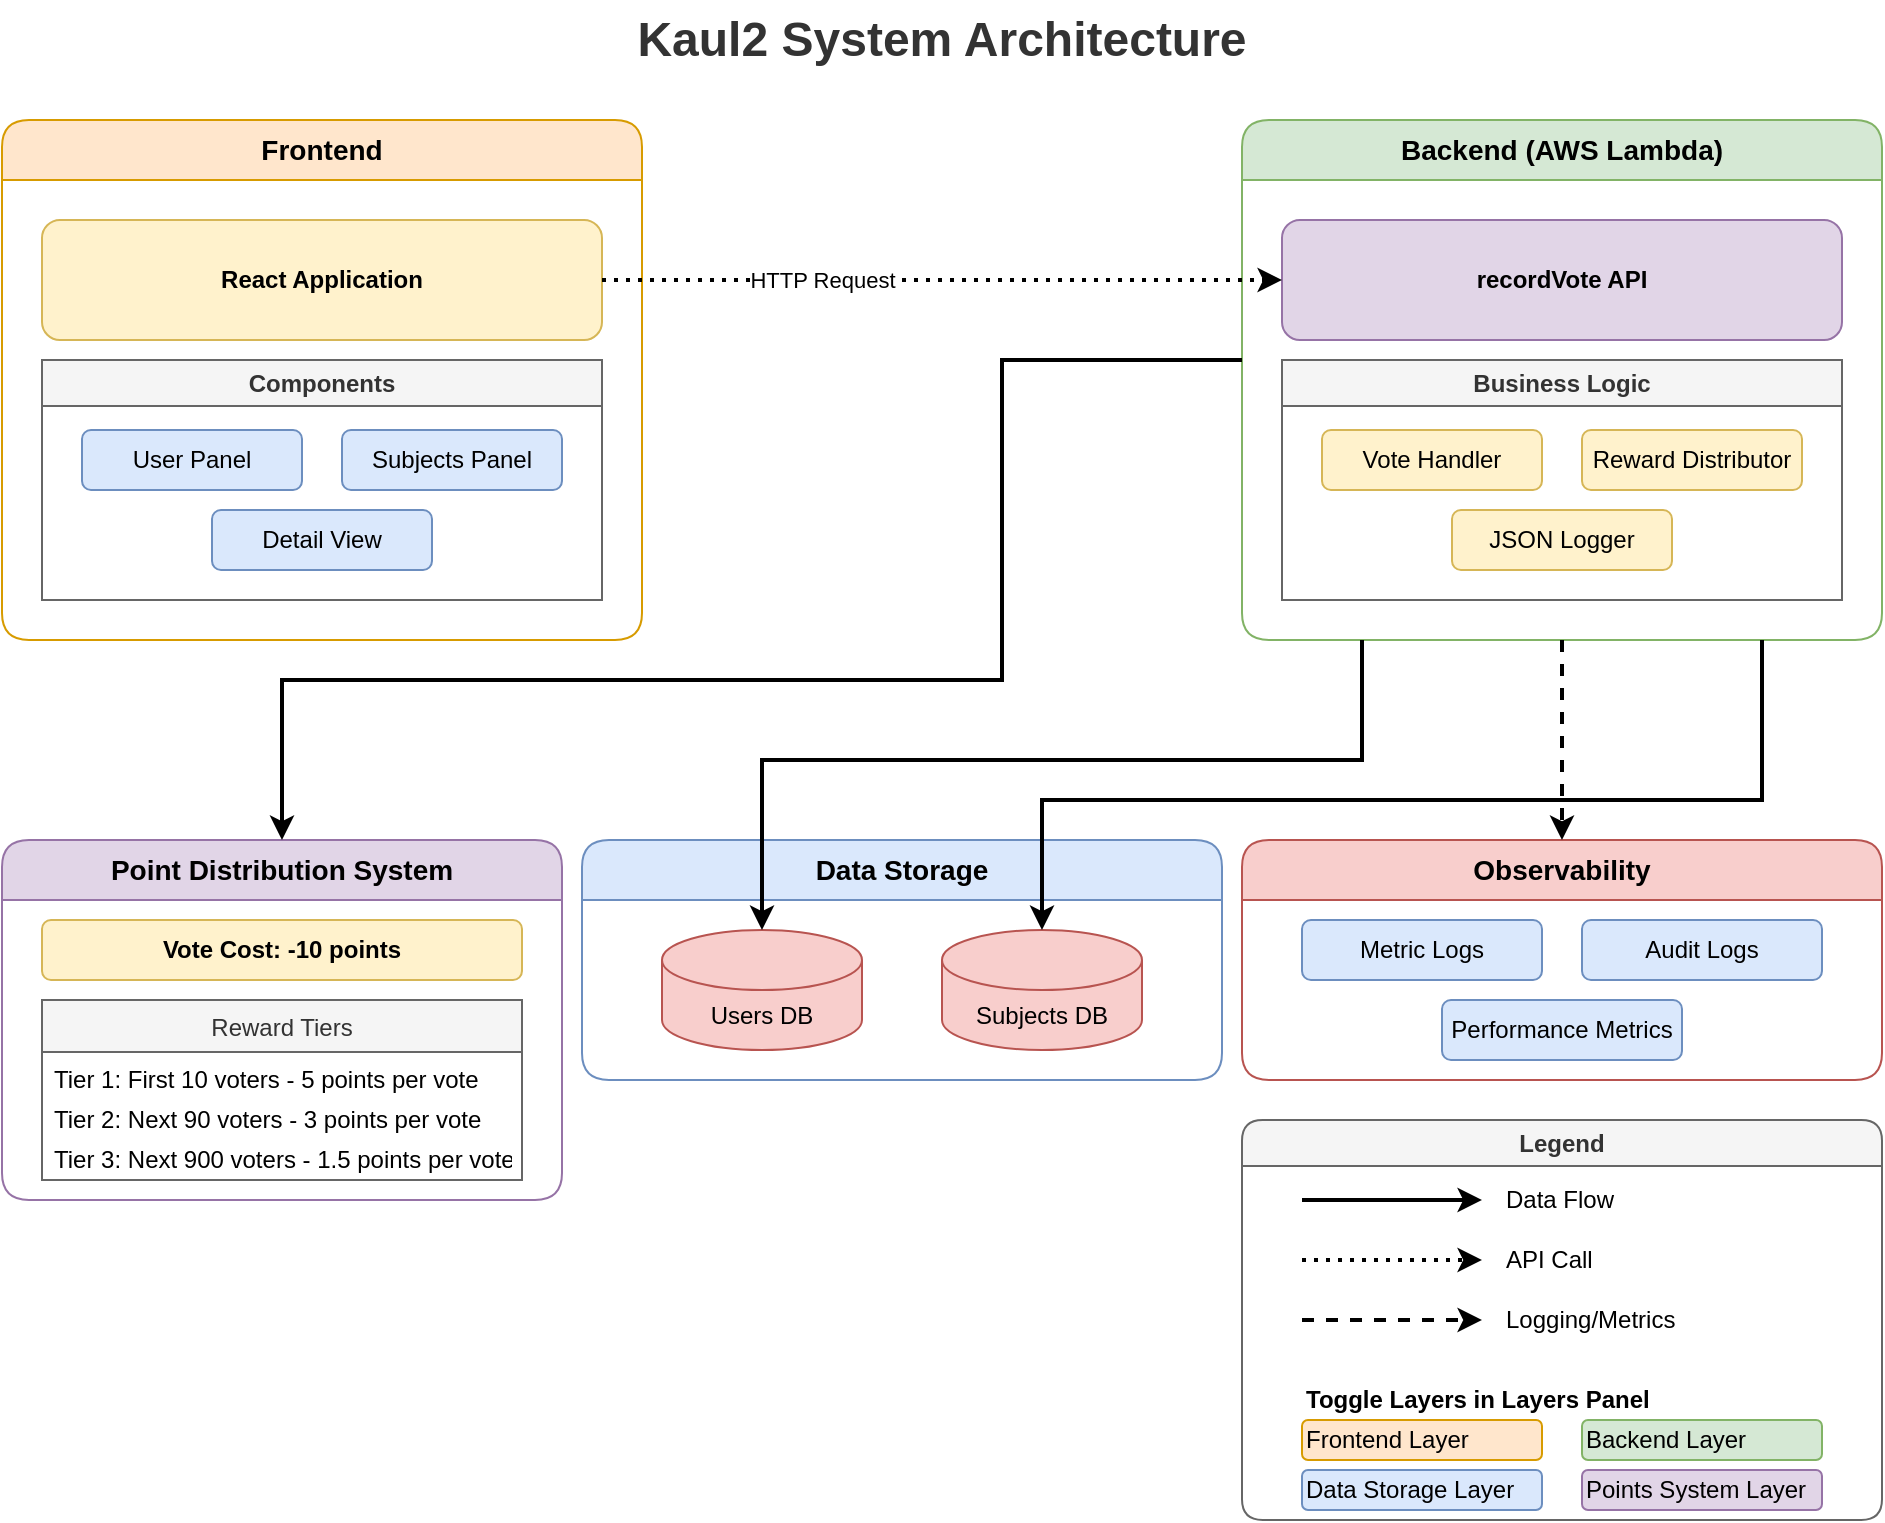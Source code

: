 <mxfile version="25.0.2">
  <diagram name="Kaul2 System Architecture" id="udNeGFP87VX4iA-8KNEd">
    <mxGraphModel dx="1100" dy="756" grid="1" gridSize="10" guides="1" tooltips="1" connect="1" arrows="1" fold="1" page="1" pageScale="1" pageWidth="1169" pageHeight="827" math="0" shadow="0">
      <root>
        <mxCell id="0" />
        <mxCell id="1" parent="0" />
        <object label="1. Title" id="W76z5c9AA6Eu4ahBpAfQ-140">
          <mxCell parent="0" />
        </object>
        <mxCell id="W76z5c9AA6Eu4ahBpAfQ-141" value="Kaul2 System Architecture" style="text;html=1;strokeColor=none;fillColor=none;align=center;verticalAlign=middle;whiteSpace=wrap;rounded=0;fontSize=24;fontStyle=1;fontColor=#333333;" vertex="1" parent="W76z5c9AA6Eu4ahBpAfQ-140">
          <mxGeometry x="350" y="20" width="400" height="40" as="geometry" />
        </mxCell>
        <object label="2. Frontend" id="W76z5c9AA6Eu4ahBpAfQ-142">
          <mxCell parent="0" />
        </object>
        <mxCell id="W76z5c9AA6Eu4ahBpAfQ-143" value="Frontend" style="swimlane;whiteSpace=wrap;html=1;fillColor=#ffe6cc;strokeColor=#d79b00;rounded=1;fontStyle=1;fontSize=14;startSize=30;" vertex="1" parent="W76z5c9AA6Eu4ahBpAfQ-142">
          <mxGeometry x="80" y="80" width="320" height="260" as="geometry" />
        </mxCell>
        <mxCell id="W76z5c9AA6Eu4ahBpAfQ-144" value="React Application" style="rounded=1;whiteSpace=wrap;html=1;fillColor=#fff2cc;strokeColor=#d6b656;fontStyle=1;" vertex="1" parent="W76z5c9AA6Eu4ahBpAfQ-142">
          <mxGeometry x="100" y="130" width="280" height="60" as="geometry" />
        </mxCell>
        <mxCell id="W76z5c9AA6Eu4ahBpAfQ-145" value="Components" style="swimlane;whiteSpace=wrap;html=1;startSize=23;fillColor=#f5f5f5;strokeColor=#666666;fontColor=#333333;" vertex="1" parent="W76z5c9AA6Eu4ahBpAfQ-142">
          <mxGeometry x="100" y="200" width="280" height="120" as="geometry" />
        </mxCell>
        <mxCell id="W76z5c9AA6Eu4ahBpAfQ-146" value="User Panel" style="rounded=1;whiteSpace=wrap;html=1;fillColor=#dae8fc;strokeColor=#6c8ebf;" vertex="1" parent="W76z5c9AA6Eu4ahBpAfQ-142">
          <mxGeometry x="120" y="235" width="110" height="30" as="geometry" />
        </mxCell>
        <mxCell id="W76z5c9AA6Eu4ahBpAfQ-147" value="Subjects Panel" style="rounded=1;whiteSpace=wrap;html=1;fillColor=#dae8fc;strokeColor=#6c8ebf;" vertex="1" parent="W76z5c9AA6Eu4ahBpAfQ-142">
          <mxGeometry x="250" y="235" width="110" height="30" as="geometry" />
        </mxCell>
        <mxCell id="W76z5c9AA6Eu4ahBpAfQ-148" value="Detail View" style="rounded=1;whiteSpace=wrap;html=1;fillColor=#dae8fc;strokeColor=#6c8ebf;" vertex="1" parent="W76z5c9AA6Eu4ahBpAfQ-142">
          <mxGeometry x="185" y="275" width="110" height="30" as="geometry" />
        </mxCell>
        <object label="3. Backend" id="W76z5c9AA6Eu4ahBpAfQ-149">
          <mxCell parent="0" />
        </object>
        <mxCell id="W76z5c9AA6Eu4ahBpAfQ-150" value="Backend (AWS Lambda)" style="swimlane;whiteSpace=wrap;html=1;fillColor=#d5e8d4;strokeColor=#82b366;rounded=1;fontStyle=1;fontSize=14;startSize=30;" vertex="1" parent="W76z5c9AA6Eu4ahBpAfQ-149">
          <mxGeometry x="700" y="80" width="320" height="260" as="geometry" />
        </mxCell>
        <mxCell id="W76z5c9AA6Eu4ahBpAfQ-151" value="recordVote API" style="rounded=1;whiteSpace=wrap;html=1;fillColor=#e1d5e7;strokeColor=#9673a6;fontStyle=1;" vertex="1" parent="W76z5c9AA6Eu4ahBpAfQ-149">
          <mxGeometry x="720" y="130" width="280" height="60" as="geometry" />
        </mxCell>
        <mxCell id="W76z5c9AA6Eu4ahBpAfQ-152" value="Business Logic" style="swimlane;whiteSpace=wrap;html=1;startSize=23;fillColor=#f5f5f5;strokeColor=#666666;fontColor=#333333;" vertex="1" parent="W76z5c9AA6Eu4ahBpAfQ-149">
          <mxGeometry x="720" y="200" width="280" height="120" as="geometry" />
        </mxCell>
        <mxCell id="W76z5c9AA6Eu4ahBpAfQ-153" value="Vote Handler" style="rounded=1;whiteSpace=wrap;html=1;fillColor=#fff2cc;strokeColor=#d6b656;" vertex="1" parent="W76z5c9AA6Eu4ahBpAfQ-149">
          <mxGeometry x="740" y="235" width="110" height="30" as="geometry" />
        </mxCell>
        <mxCell id="W76z5c9AA6Eu4ahBpAfQ-154" value="Reward Distributor" style="rounded=1;whiteSpace=wrap;html=1;fillColor=#fff2cc;strokeColor=#d6b656;" vertex="1" parent="W76z5c9AA6Eu4ahBpAfQ-149">
          <mxGeometry x="870" y="235" width="110" height="30" as="geometry" />
        </mxCell>
        <mxCell id="W76z5c9AA6Eu4ahBpAfQ-155" value="JSON Logger" style="rounded=1;whiteSpace=wrap;html=1;fillColor=#fff2cc;strokeColor=#d6b656;" vertex="1" parent="W76z5c9AA6Eu4ahBpAfQ-149">
          <mxGeometry x="805" y="275" width="110" height="30" as="geometry" />
        </mxCell>
        <object label="4. Data Storage" id="W76z5c9AA6Eu4ahBpAfQ-156">
          <mxCell parent="0" />
        </object>
        <mxCell id="W76z5c9AA6Eu4ahBpAfQ-157" value="Data Storage" style="swimlane;whiteSpace=wrap;html=1;fillColor=#dae8fc;strokeColor=#6c8ebf;rounded=1;fontStyle=1;fontSize=14;startSize=30;" vertex="1" parent="W76z5c9AA6Eu4ahBpAfQ-156">
          <mxGeometry x="370" y="440" width="320" height="120" as="geometry" />
        </mxCell>
        <mxCell id="W76z5c9AA6Eu4ahBpAfQ-158" value="Users DB" style="shape=cylinder3;whiteSpace=wrap;html=1;boundedLbl=1;backgroundOutline=1;size=15;fillColor=#f8cecc;strokeColor=#b85450;" vertex="1" parent="W76z5c9AA6Eu4ahBpAfQ-156">
          <mxGeometry x="410" y="485" width="100" height="60" as="geometry" />
        </mxCell>
        <mxCell id="W76z5c9AA6Eu4ahBpAfQ-159" value="Subjects DB" style="shape=cylinder3;whiteSpace=wrap;html=1;boundedLbl=1;backgroundOutline=1;size=15;fillColor=#f8cecc;strokeColor=#b85450;" vertex="1" parent="W76z5c9AA6Eu4ahBpAfQ-156">
          <mxGeometry x="550" y="485" width="100" height="60" as="geometry" />
        </mxCell>
        <object label="5. Points System" id="W76z5c9AA6Eu4ahBpAfQ-160">
          <mxCell parent="0" />
        </object>
        <mxCell id="W76z5c9AA6Eu4ahBpAfQ-161" value="Point Distribution System" style="swimlane;whiteSpace=wrap;html=1;fillColor=#e1d5e7;strokeColor=#9673a6;rounded=1;fontStyle=1;fontSize=14;startSize=30;" vertex="1" parent="W76z5c9AA6Eu4ahBpAfQ-160">
          <mxGeometry x="80" y="440" width="280" height="180" as="geometry">
            <mxRectangle x="80" y="440" width="200" height="30" as="alternateBounds" />
          </mxGeometry>
        </mxCell>
        <mxCell id="W76z5c9AA6Eu4ahBpAfQ-162" value="Vote Cost: -10 points" style="rounded=1;whiteSpace=wrap;html=1;fillColor=#fff2cc;strokeColor=#d6b656;fontStyle=1;" vertex="1" parent="W76z5c9AA6Eu4ahBpAfQ-160">
          <mxGeometry x="100" y="480" width="240" height="30" as="geometry" />
        </mxCell>
        <mxCell id="W76z5c9AA6Eu4ahBpAfQ-163" value="Reward Tiers" style="swimlane;fontStyle=0;childLayout=stackLayout;horizontal=1;startSize=26;fillColor=#f5f5f5;horizontalStack=0;resizeParent=1;resizeParentMax=0;resizeLast=0;collapsible=1;marginBottom=0;strokeColor=#666666;fontColor=#333333;" vertex="1" parent="W76z5c9AA6Eu4ahBpAfQ-160">
          <mxGeometry x="100" y="520" width="240" height="90" as="geometry" />
        </mxCell>
        <mxCell id="W76z5c9AA6Eu4ahBpAfQ-164" value="Tier 1: First 10 voters - 5 points per vote" style="text;strokeColor=none;fillColor=none;align=left;verticalAlign=top;spacingLeft=4;spacingRight=4;overflow=hidden;rotatable=0;points=[[0,0.5],[1,0.5]];portConstraint=eastwest;" vertex="1" parent="W76z5c9AA6Eu4ahBpAfQ-160">
          <mxGeometry x="100" y="546" width="240" height="20" as="geometry" />
        </mxCell>
        <mxCell id="W76z5c9AA6Eu4ahBpAfQ-165" value="Tier 2: Next 90 voters - 3 points per vote" style="text;strokeColor=none;fillColor=none;align=left;verticalAlign=top;spacingLeft=4;spacingRight=4;overflow=hidden;rotatable=0;points=[[0,0.5],[1,0.5]];portConstraint=eastwest;" vertex="1" parent="W76z5c9AA6Eu4ahBpAfQ-160">
          <mxGeometry x="100" y="566" width="240" height="20" as="geometry" />
        </mxCell>
        <mxCell id="W76z5c9AA6Eu4ahBpAfQ-166" value="Tier 3: Next 900 voters - 1.5 points per vote" style="text;strokeColor=none;fillColor=none;align=left;verticalAlign=top;spacingLeft=4;spacingRight=4;overflow=hidden;rotatable=0;points=[[0,0.5],[1,0.5]];portConstraint=eastwest;" vertex="1" parent="W76z5c9AA6Eu4ahBpAfQ-160">
          <mxGeometry x="100" y="586" width="240" height="20" as="geometry" />
        </mxCell>
        <object label="6. Observability" id="W76z5c9AA6Eu4ahBpAfQ-167">
          <mxCell parent="0" />
        </object>
        <mxCell id="W76z5c9AA6Eu4ahBpAfQ-168" value="Observability" style="swimlane;whiteSpace=wrap;html=1;fillColor=#f8cecc;strokeColor=#b85450;rounded=1;fontStyle=1;fontSize=14;startSize=30;" vertex="1" parent="W76z5c9AA6Eu4ahBpAfQ-167">
          <mxGeometry x="700" y="440" width="320" height="120" as="geometry" />
        </mxCell>
        <mxCell id="W76z5c9AA6Eu4ahBpAfQ-169" value="Metric Logs" style="rounded=1;whiteSpace=wrap;html=1;fillColor=#dae8fc;strokeColor=#6c8ebf;" vertex="1" parent="W76z5c9AA6Eu4ahBpAfQ-167">
          <mxGeometry x="730" y="480" width="120" height="30" as="geometry" />
        </mxCell>
        <mxCell id="W76z5c9AA6Eu4ahBpAfQ-170" value="Audit Logs" style="rounded=1;whiteSpace=wrap;html=1;fillColor=#dae8fc;strokeColor=#6c8ebf;" vertex="1" parent="W76z5c9AA6Eu4ahBpAfQ-167">
          <mxGeometry x="870" y="480" width="120" height="30" as="geometry" />
        </mxCell>
        <mxCell id="W76z5c9AA6Eu4ahBpAfQ-171" value="Performance Metrics" style="rounded=1;whiteSpace=wrap;html=1;fillColor=#dae8fc;strokeColor=#6c8ebf;" vertex="1" parent="W76z5c9AA6Eu4ahBpAfQ-167">
          <mxGeometry x="800" y="520" width="120" height="30" as="geometry" />
        </mxCell>
        <object label="7. Connections" id="W76z5c9AA6Eu4ahBpAfQ-172">
          <mxCell parent="0" />
        </object>
        <mxCell id="W76z5c9AA6Eu4ahBpAfQ-173" value="" style="endArrow=classic;html=1;rounded=0;exitX=1;exitY=0.5;exitDx=0;exitDy=0;entryX=0;entryY=0.5;entryDx=0;entryDy=0;strokeWidth=2;dashed=1;dashPattern=1 2;" edge="1" parent="W76z5c9AA6Eu4ahBpAfQ-172" source="W76z5c9AA6Eu4ahBpAfQ-144" target="W76z5c9AA6Eu4ahBpAfQ-151">
          <mxGeometry width="50" height="50" relative="1" as="geometry">
            <mxPoint x="450" y="130" as="sourcePoint" />
            <mxPoint x="650" y="130" as="targetPoint" />
          </mxGeometry>
        </mxCell>
        <mxCell id="W76z5c9AA6Eu4ahBpAfQ-174" value="HTTP Request" style="edgeLabel;html=1;align=center;verticalAlign=middle;resizable=0;points=[];" vertex="1" connectable="0" parent="W76z5c9AA6Eu4ahBpAfQ-172">
          <mxGeometry x="490" y="160" as="geometry" />
        </mxCell>
        <mxCell id="W76z5c9AA6Eu4ahBpAfQ-175" value="" style="endArrow=classic;html=1;rounded=0;strokeWidth=2;orthogonal=1;" edge="1" parent="W76z5c9AA6Eu4ahBpAfQ-172">
          <mxGeometry width="50" height="50" relative="1" as="geometry">
            <mxPoint x="760" y="340" as="sourcePoint" />
            <mxPoint x="460" y="485" as="targetPoint" />
            <Array as="points">
              <mxPoint x="760" y="400" />
              <mxPoint x="460" y="400" />
            </Array>
          </mxGeometry>
        </mxCell>
        <mxCell id="W76z5c9AA6Eu4ahBpAfQ-176" value="" style="endArrow=classic;html=1;rounded=0;strokeWidth=2;orthogonal=1;" edge="1" parent="W76z5c9AA6Eu4ahBpAfQ-172">
          <mxGeometry width="50" height="50" relative="1" as="geometry">
            <mxPoint x="960" y="340" as="sourcePoint" />
            <mxPoint x="600" y="485" as="targetPoint" />
            <Array as="points">
              <mxPoint x="960" y="420" />
              <mxPoint x="600" y="420" />
            </Array>
          </mxGeometry>
        </mxCell>
        <mxCell id="W76z5c9AA6Eu4ahBpAfQ-177" value="" style="endArrow=classic;html=1;rounded=0;strokeWidth=2;dashed=1;orthogonal=1;" edge="1" parent="W76z5c9AA6Eu4ahBpAfQ-172">
          <mxGeometry width="50" height="50" relative="1" as="geometry">
            <mxPoint x="860" y="340" as="sourcePoint" />
            <mxPoint x="860" y="440" as="targetPoint" />
          </mxGeometry>
        </mxCell>
        <mxCell id="W76z5c9AA6Eu4ahBpAfQ-178" value="" style="endArrow=classic;html=1;rounded=0;strokeWidth=2;orthogonal=1;" edge="1" parent="W76z5c9AA6Eu4ahBpAfQ-172">
          <mxGeometry width="50" height="50" relative="1" as="geometry">
            <mxPoint x="700" y="200" as="sourcePoint" />
            <mxPoint x="220" y="440" as="targetPoint" />
            <Array as="points">
              <mxPoint x="580" y="200" />
              <mxPoint x="580" y="360" />
              <mxPoint x="220" y="360" />
            </Array>
          </mxGeometry>
        </mxCell>
        <object label="8. Legend" id="W76z5c9AA6Eu4ahBpAfQ-179">
          <mxCell parent="0" />
        </object>
        <mxCell id="W76z5c9AA6Eu4ahBpAfQ-180" value="Legend" style="swimlane;whiteSpace=wrap;html=1;fillColor=#f5f5f5;strokeColor=#666666;fontColor=#333333;rounded=1;" vertex="1" parent="W76z5c9AA6Eu4ahBpAfQ-179">
          <mxGeometry x="700" y="580" width="320" height="200" as="geometry" />
        </mxCell>
        <mxCell id="W76z5c9AA6Eu4ahBpAfQ-181" value="" style="endArrow=classic;html=1;rounded=0;strokeWidth=2;" edge="1" parent="W76z5c9AA6Eu4ahBpAfQ-179">
          <mxGeometry width="50" height="50" relative="1" as="geometry">
            <mxPoint x="730" y="620" as="sourcePoint" />
            <mxPoint x="820" y="620" as="targetPoint" />
          </mxGeometry>
        </mxCell>
        <mxCell id="W76z5c9AA6Eu4ahBpAfQ-182" value="Data Flow" style="text;html=1;strokeColor=none;fillColor=none;align=left;verticalAlign=middle;whiteSpace=wrap;rounded=0;" vertex="1" parent="W76z5c9AA6Eu4ahBpAfQ-179">
          <mxGeometry x="830" y="610" width="170" height="20" as="geometry" />
        </mxCell>
        <mxCell id="W76z5c9AA6Eu4ahBpAfQ-183" value="" style="endArrow=classic;html=1;rounded=0;strokeWidth=2;dashed=1;dashPattern=1 2;" edge="1" parent="W76z5c9AA6Eu4ahBpAfQ-179">
          <mxGeometry width="50" height="50" relative="1" as="geometry">
            <mxPoint x="730" y="650" as="sourcePoint" />
            <mxPoint x="820" y="650" as="targetPoint" />
          </mxGeometry>
        </mxCell>
        <mxCell id="W76z5c9AA6Eu4ahBpAfQ-184" value="API Call" style="text;html=1;strokeColor=none;fillColor=none;align=left;verticalAlign=middle;whiteSpace=wrap;rounded=0;" vertex="1" parent="W76z5c9AA6Eu4ahBpAfQ-179">
          <mxGeometry x="830" y="640" width="170" height="20" as="geometry" />
        </mxCell>
        <mxCell id="W76z5c9AA6Eu4ahBpAfQ-185" value="" style="endArrow=classic;html=1;rounded=0;strokeWidth=2;dashed=1;" edge="1" parent="W76z5c9AA6Eu4ahBpAfQ-179">
          <mxGeometry width="50" height="50" relative="1" as="geometry">
            <mxPoint x="730" y="680" as="sourcePoint" />
            <mxPoint x="820" y="680" as="targetPoint" />
          </mxGeometry>
        </mxCell>
        <mxCell id="W76z5c9AA6Eu4ahBpAfQ-186" value="Logging/Metrics" style="text;html=1;strokeColor=none;fillColor=none;align=left;verticalAlign=middle;whiteSpace=wrap;rounded=0;" vertex="1" parent="W76z5c9AA6Eu4ahBpAfQ-179">
          <mxGeometry x="830" y="670" width="170" height="20" as="geometry" />
        </mxCell>
        <mxCell id="W76z5c9AA6Eu4ahBpAfQ-187" value="Toggle Layers in Layers Panel" style="text;html=1;strokeColor=none;fillColor=none;align=left;verticalAlign=middle;whiteSpace=wrap;rounded=0;fontStyle=1" vertex="1" parent="W76z5c9AA6Eu4ahBpAfQ-179">
          <mxGeometry x="730" y="710" width="280" height="20" as="geometry" />
        </mxCell>
        <mxCell id="W76z5c9AA6Eu4ahBpAfQ-188" value="Frontend Layer" style="text;html=1;strokeColor=#d79b00;fillColor=#ffe6cc;align=left;verticalAlign=middle;whiteSpace=wrap;rounded=1;" vertex="1" parent="W76z5c9AA6Eu4ahBpAfQ-179">
          <mxGeometry x="730" y="730" width="120" height="20" as="geometry" />
        </mxCell>
        <mxCell id="W76z5c9AA6Eu4ahBpAfQ-189" value="Backend Layer" style="text;html=1;strokeColor=#82b366;fillColor=#d5e8d4;align=left;verticalAlign=middle;whiteSpace=wrap;rounded=1;" vertex="1" parent="W76z5c9AA6Eu4ahBpAfQ-179">
          <mxGeometry x="870" y="730" width="120" height="20" as="geometry" />
        </mxCell>
        <mxCell id="W76z5c9AA6Eu4ahBpAfQ-190" value="Data Storage Layer" style="text;html=1;strokeColor=#6c8ebf;fillColor=#dae8fc;align=left;verticalAlign=middle;whiteSpace=wrap;rounded=1;" vertex="1" parent="W76z5c9AA6Eu4ahBpAfQ-179">
          <mxGeometry x="730" y="755" width="120" height="20" as="geometry" />
        </mxCell>
        <mxCell id="W76z5c9AA6Eu4ahBpAfQ-191" value="Points System Layer" style="text;html=1;strokeColor=#9673a6;fillColor=#e1d5e7;align=left;verticalAlign=middle;whiteSpace=wrap;rounded=1;" vertex="1" parent="W76z5c9AA6Eu4ahBpAfQ-179">
          <mxGeometry x="870" y="755" width="120" height="20" as="geometry" />
        </mxCell>
      </root>
    </mxGraphModel>
  </diagram>
</mxfile>
